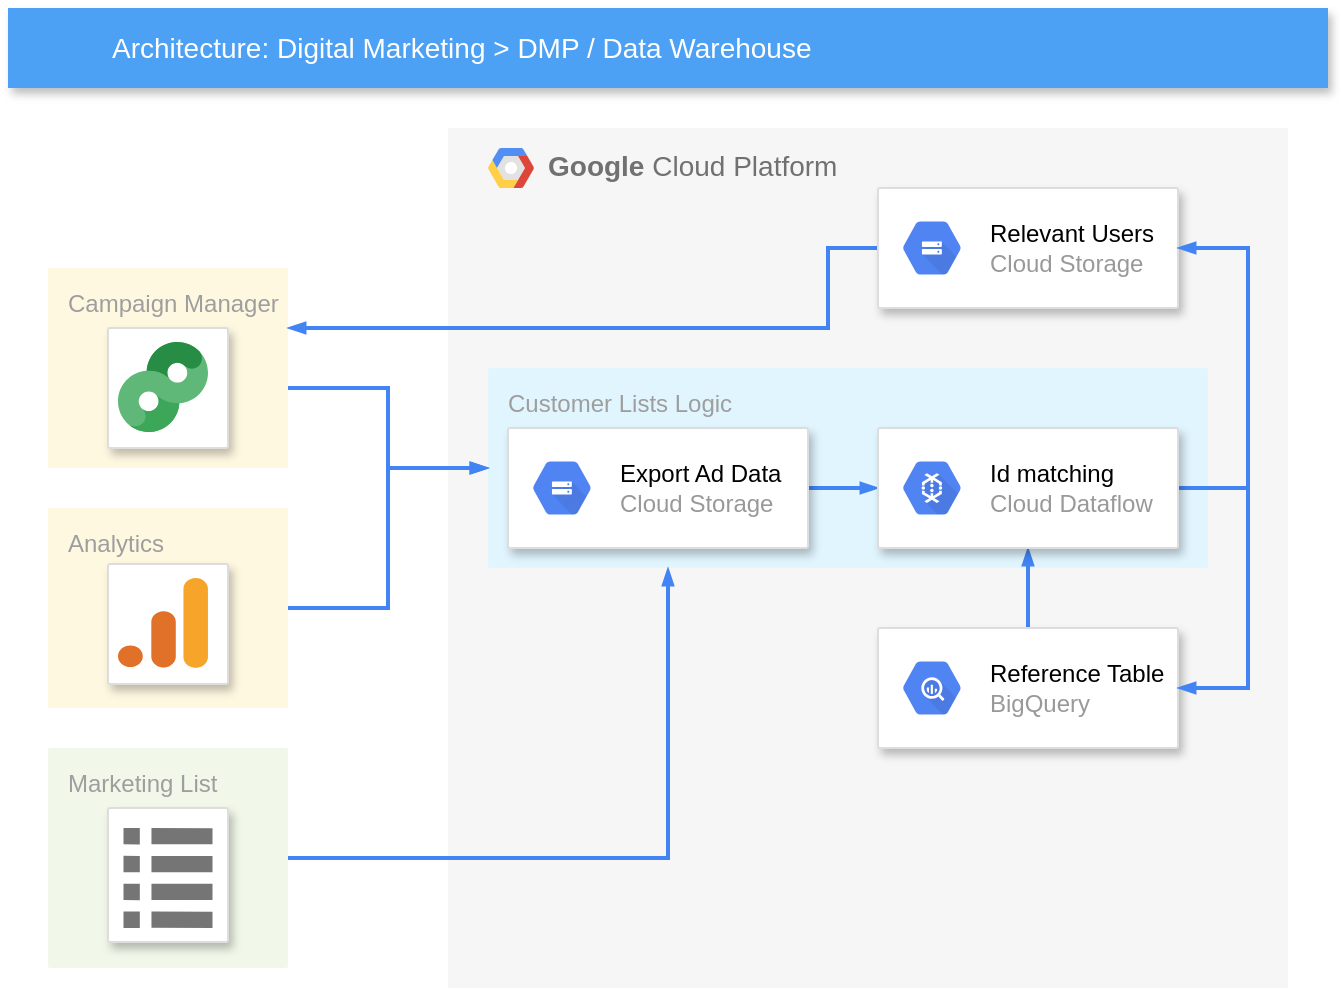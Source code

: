 <mxfile version="21.3.0" type="github">
  <diagram id="f106602c-feb2-e66a-4537-3a34d633f6aa" name="Page-1">
    <mxGraphModel dx="1408" dy="748" grid="1" gridSize="10" guides="1" tooltips="1" connect="1" arrows="1" fold="1" page="1" pageScale="1" pageWidth="1169" pageHeight="827" background="none" math="0" shadow="0">
      <root>
        <mxCell id="0" />
        <mxCell id="1" parent="0" />
        <mxCell id="14" value="&lt;b&gt;Google &lt;/b&gt;Cloud Platform" style="fillColor=#F6F6F6;strokeColor=none;shadow=0;gradientColor=none;fontSize=14;align=left;spacing=10;fontColor=#717171;9E9E9E;verticalAlign=top;spacingTop=-4;fontStyle=0;spacingLeft=40;html=1;" parent="1" vertex="1">
          <mxGeometry x="450" y="100" width="420" height="430" as="geometry" />
        </mxCell>
        <mxCell id="15" value="" style="shape=mxgraph.gcp2.google_cloud_platform;fillColor=#F6F6F6;strokeColor=none;shadow=0;gradientColor=none;" parent="14" vertex="1">
          <mxGeometry width="23" height="20" relative="1" as="geometry">
            <mxPoint x="20" y="10" as="offset" />
          </mxGeometry>
        </mxCell>
        <mxCell id="711" value="Customer Lists Logic" style="rounded=1;absoluteArcSize=1;arcSize=2;html=1;strokeColor=none;gradientColor=none;shadow=0;dashed=0;strokeColor=none;fontSize=12;fontColor=#9E9E9E;align=left;verticalAlign=top;spacing=10;spacingTop=-4;fillColor=#E1F5FE;" parent="1" vertex="1">
          <mxGeometry x="470" y="220" width="360" height="100" as="geometry" />
        </mxCell>
        <mxCell id="712" style="edgeStyle=orthogonalEdgeStyle;rounded=0;html=1;labelBackgroundColor=none;startFill=1;startSize=4;endArrow=blockThin;endFill=1;endSize=4;jettySize=auto;orthogonalLoop=1;strokeColor=#4284F3;strokeWidth=2;fontSize=12;fontColor=#000000;align=center;dashed=0;" parent="1" source="705" target="711" edge="1">
          <mxGeometry relative="1" as="geometry">
            <Array as="points">
              <mxPoint x="420" y="230" />
              <mxPoint x="420" y="270" />
            </Array>
          </mxGeometry>
        </mxCell>
        <mxCell id="705" value="Campaign Manager" style="rounded=1;absoluteArcSize=1;arcSize=2;html=1;strokeColor=none;gradientColor=none;shadow=0;dashed=0;strokeColor=none;fontSize=12;fontColor=#9E9E9E;align=left;verticalAlign=top;spacing=10;spacingTop=-4;fillColor=#FFF8E1;" parent="1" vertex="1">
          <mxGeometry x="250" y="170" width="120" height="100" as="geometry" />
        </mxCell>
        <mxCell id="713" style="edgeStyle=orthogonalEdgeStyle;rounded=0;html=1;labelBackgroundColor=none;startFill=1;startSize=4;endArrow=blockThin;endFill=1;endSize=4;jettySize=auto;orthogonalLoop=1;strokeColor=#4284F3;strokeWidth=2;fontSize=12;fontColor=#000000;align=center;dashed=0;" parent="1" source="706" target="711" edge="1">
          <mxGeometry relative="1" as="geometry" />
        </mxCell>
        <mxCell id="706" value="Analytics" style="rounded=1;absoluteArcSize=1;arcSize=2;html=1;strokeColor=none;gradientColor=none;shadow=0;dashed=0;strokeColor=none;fontSize=12;fontColor=#9E9E9E;align=left;verticalAlign=top;spacing=10;spacingTop=-4;fillColor=#FFF8E1;" parent="1" vertex="1">
          <mxGeometry x="250" y="290" width="120" height="100" as="geometry" />
        </mxCell>
        <mxCell id="714" style="edgeStyle=orthogonalEdgeStyle;rounded=0;html=1;labelBackgroundColor=none;startFill=1;startSize=4;endArrow=blockThin;endFill=1;endSize=4;jettySize=auto;orthogonalLoop=1;strokeColor=#4284F3;strokeWidth=2;fontSize=12;fontColor=#000000;align=center;dashed=0;" parent="1" source="707" target="711" edge="1">
          <mxGeometry relative="1" as="geometry">
            <Array as="points">
              <mxPoint x="560" y="465" />
            </Array>
          </mxGeometry>
        </mxCell>
        <mxCell id="707" value="Marketing List" style="rounded=1;absoluteArcSize=1;arcSize=2;html=1;strokeColor=none;gradientColor=none;shadow=0;dashed=0;strokeColor=none;fontSize=12;fontColor=#9E9E9E;align=left;verticalAlign=top;spacing=10;spacingTop=-4;fillColor=#F1F8E9;" parent="1" vertex="1">
          <mxGeometry x="250" y="410" width="120" height="110" as="geometry" />
        </mxCell>
        <mxCell id="2" value="Architecture: Digital Marketing &amp;gt; DMP / Data Warehouse" style="fillColor=#4DA1F5;strokeColor=none;shadow=1;gradientColor=none;fontSize=14;align=left;spacingLeft=50;fontColor=#ffffff;html=1;" parent="1" vertex="1">
          <mxGeometry x="230" y="40" width="660" height="40" as="geometry" />
        </mxCell>
        <mxCell id="689" value="" style="strokeColor=#dddddd;fillColor=#ffffff;shadow=1;strokeWidth=1;rounded=1;absoluteArcSize=1;arcSize=2;fontSize=10;fontColor=#9E9E9E;align=center;html=1;" parent="1" vertex="1">
          <mxGeometry x="280" y="200" width="60" height="60" as="geometry" />
        </mxCell>
        <mxCell id="690" value="" style="dashed=0;connectable=0;html=1;fillColor=#5184F3;strokeColor=none;shape=mxgraph.gcp2.campaign_manager;part=1;labelPosition=right;verticalLabelPosition=middle;align=left;verticalAlign=middle;spacingLeft=5;fontColor=#999999;fontSize=12;" parent="689" vertex="1">
          <mxGeometry width="45" height="45" relative="1" as="geometry">
            <mxPoint x="5" y="7" as="offset" />
          </mxGeometry>
        </mxCell>
        <mxCell id="693" value="" style="strokeColor=#dddddd;fillColor=#ffffff;shadow=1;strokeWidth=1;rounded=1;absoluteArcSize=1;arcSize=2;fontSize=10;fontColor=#9E9E9E;align=center;html=1;" parent="1" vertex="1">
          <mxGeometry x="280" y="318" width="60" height="60" as="geometry" />
        </mxCell>
        <mxCell id="694" value="" style="dashed=0;connectable=0;html=1;fillColor=#5184F3;strokeColor=none;shape=mxgraph.gcp2.google_analytics;part=1;labelPosition=right;verticalLabelPosition=middle;align=left;verticalAlign=middle;spacingLeft=5;fontColor=#999999;fontSize=12;" parent="693" vertex="1">
          <mxGeometry width="45" height="45" relative="1" as="geometry">
            <mxPoint x="5" y="7" as="offset" />
          </mxGeometry>
        </mxCell>
        <mxCell id="695" value="" style="strokeColor=#dddddd;fillColor=#ffffff;shadow=1;strokeWidth=1;rounded=1;absoluteArcSize=1;arcSize=2;labelPosition=center;verticalLabelPosition=middle;align=center;verticalAlign=bottom;spacingLeft=0;fontColor=#999999;fontSize=12;whiteSpace=wrap;spacingBottom=2;html=1;" parent="1" vertex="1">
          <mxGeometry x="280" y="440" width="60" height="67" as="geometry" />
        </mxCell>
        <mxCell id="696" value="" style="dashed=0;connectable=0;html=1;fillColor=#757575;strokeColor=none;shape=mxgraph.gcp2.list;part=1;" parent="695" vertex="1">
          <mxGeometry x="0.5" width="44.5" height="50" relative="1" as="geometry">
            <mxPoint x="-22.25" y="10" as="offset" />
          </mxGeometry>
        </mxCell>
        <mxCell id="715" style="edgeStyle=orthogonalEdgeStyle;rounded=0;html=1;labelBackgroundColor=none;startFill=1;startSize=4;endArrow=blockThin;endFill=1;endSize=4;jettySize=auto;orthogonalLoop=1;strokeColor=#4284F3;strokeWidth=2;fontSize=12;fontColor=#000000;align=center;dashed=0;" parent="1" source="697" target="703" edge="1">
          <mxGeometry relative="1" as="geometry" />
        </mxCell>
        <mxCell id="697" value="" style="strokeColor=#dddddd;fillColor=#ffffff;shadow=1;strokeWidth=1;rounded=1;absoluteArcSize=1;arcSize=2;fontSize=10;fontColor=#9E9E9E;align=center;html=1;" parent="1" vertex="1">
          <mxGeometry x="480" y="250" width="150" height="60" as="geometry" />
        </mxCell>
        <mxCell id="698" value="&lt;font color=&quot;#000000&quot;&gt;Export Ad Data&lt;/font&gt;&lt;br&gt;Cloud Storage" style="dashed=0;connectable=0;html=1;fillColor=#5184F3;strokeColor=none;shape=mxgraph.gcp2.hexIcon;prIcon=cloud_storage;part=1;labelPosition=right;verticalLabelPosition=middle;align=left;verticalAlign=middle;spacingLeft=5;fontColor=#999999;fontSize=12;" parent="697" vertex="1">
          <mxGeometry y="0.5" width="44" height="39" relative="1" as="geometry">
            <mxPoint x="5" y="-19.5" as="offset" />
          </mxGeometry>
        </mxCell>
        <mxCell id="719" style="edgeStyle=orthogonalEdgeStyle;rounded=0;html=1;labelBackgroundColor=none;startFill=1;startSize=4;endArrow=blockThin;endFill=1;endSize=4;jettySize=auto;orthogonalLoop=1;strokeColor=#4284F3;strokeWidth=2;fontSize=12;fontColor=#000000;align=center;dashed=0;" parent="1" source="699" target="705" edge="1">
          <mxGeometry relative="1" as="geometry">
            <Array as="points">
              <mxPoint x="640" y="160" />
              <mxPoint x="640" y="200" />
            </Array>
          </mxGeometry>
        </mxCell>
        <mxCell id="699" value="" style="strokeColor=#dddddd;fillColor=#ffffff;shadow=1;strokeWidth=1;rounded=1;absoluteArcSize=1;arcSize=2;fontSize=10;fontColor=#9E9E9E;align=center;html=1;" parent="1" vertex="1">
          <mxGeometry x="665" y="130" width="150" height="60" as="geometry" />
        </mxCell>
        <mxCell id="700" value="&lt;font color=&quot;#000000&quot;&gt;Relevant Users&lt;/font&gt;&lt;br&gt;Cloud Storage" style="dashed=0;connectable=0;html=1;fillColor=#5184F3;strokeColor=none;shape=mxgraph.gcp2.hexIcon;prIcon=cloud_storage;part=1;labelPosition=right;verticalLabelPosition=middle;align=left;verticalAlign=middle;spacingLeft=5;fontColor=#999999;fontSize=12;" parent="699" vertex="1">
          <mxGeometry y="0.5" width="44" height="39" relative="1" as="geometry">
            <mxPoint x="5" y="-19.5" as="offset" />
          </mxGeometry>
        </mxCell>
        <mxCell id="718" style="edgeStyle=orthogonalEdgeStyle;rounded=0;html=1;labelBackgroundColor=none;startFill=1;startSize=4;endArrow=blockThin;endFill=1;endSize=4;jettySize=auto;orthogonalLoop=1;strokeColor=#4284F3;strokeWidth=2;fontSize=12;fontColor=#000000;align=center;dashed=0;" parent="1" source="701" target="703" edge="1">
          <mxGeometry relative="1" as="geometry" />
        </mxCell>
        <mxCell id="701" value="" style="strokeColor=#dddddd;fillColor=#ffffff;shadow=1;strokeWidth=1;rounded=1;absoluteArcSize=1;arcSize=2;fontSize=10;fontColor=#9E9E9E;align=center;html=1;" parent="1" vertex="1">
          <mxGeometry x="665" y="350" width="150" height="60" as="geometry" />
        </mxCell>
        <mxCell id="702" value="&lt;font color=&quot;#000000&quot;&gt;Reference Table&lt;/font&gt;&lt;br&gt;BigQuery" style="dashed=0;connectable=0;html=1;fillColor=#5184F3;strokeColor=none;shape=mxgraph.gcp2.hexIcon;prIcon=bigquery;part=1;labelPosition=right;verticalLabelPosition=middle;align=left;verticalAlign=middle;spacingLeft=5;fontColor=#999999;fontSize=12;" parent="701" vertex="1">
          <mxGeometry y="0.5" width="44" height="39" relative="1" as="geometry">
            <mxPoint x="5" y="-19.5" as="offset" />
          </mxGeometry>
        </mxCell>
        <mxCell id="716" style="edgeStyle=orthogonalEdgeStyle;rounded=0;html=1;labelBackgroundColor=none;startFill=1;startSize=4;endArrow=blockThin;endFill=1;endSize=4;jettySize=auto;orthogonalLoop=1;strokeColor=#4284F3;strokeWidth=2;fontSize=12;fontColor=#000000;align=center;dashed=0;" parent="1" source="703" target="699" edge="1">
          <mxGeometry relative="1" as="geometry">
            <Array as="points">
              <mxPoint x="850" y="280" />
              <mxPoint x="850" y="160" />
            </Array>
          </mxGeometry>
        </mxCell>
        <mxCell id="717" style="edgeStyle=orthogonalEdgeStyle;rounded=0;html=1;labelBackgroundColor=none;startFill=1;startSize=4;endArrow=blockThin;endFill=1;endSize=4;jettySize=auto;orthogonalLoop=1;strokeColor=#4284F3;strokeWidth=2;fontSize=12;fontColor=#000000;align=center;dashed=0;" parent="1" source="703" target="701" edge="1">
          <mxGeometry relative="1" as="geometry">
            <Array as="points">
              <mxPoint x="850" y="280" />
              <mxPoint x="850" y="380" />
            </Array>
          </mxGeometry>
        </mxCell>
        <mxCell id="703" value="" style="strokeColor=#dddddd;fillColor=#ffffff;shadow=1;strokeWidth=1;rounded=1;absoluteArcSize=1;arcSize=2;fontSize=10;fontColor=#9E9E9E;align=center;html=1;" parent="1" vertex="1">
          <mxGeometry x="665" y="250" width="150" height="60" as="geometry" />
        </mxCell>
        <mxCell id="704" value="&lt;font color=&quot;#000000&quot;&gt;Id matching&lt;/font&gt;&lt;br&gt;Cloud Dataflow" style="dashed=0;connectable=0;html=1;fillColor=#5184F3;strokeColor=none;shape=mxgraph.gcp2.hexIcon;prIcon=cloud_dataflow;part=1;labelPosition=right;verticalLabelPosition=middle;align=left;verticalAlign=middle;spacingLeft=5;fontColor=#999999;fontSize=12;" parent="703" vertex="1">
          <mxGeometry y="0.5" width="44" height="39" relative="1" as="geometry">
            <mxPoint x="5" y="-19.5" as="offset" />
          </mxGeometry>
        </mxCell>
      </root>
    </mxGraphModel>
  </diagram>
</mxfile>
